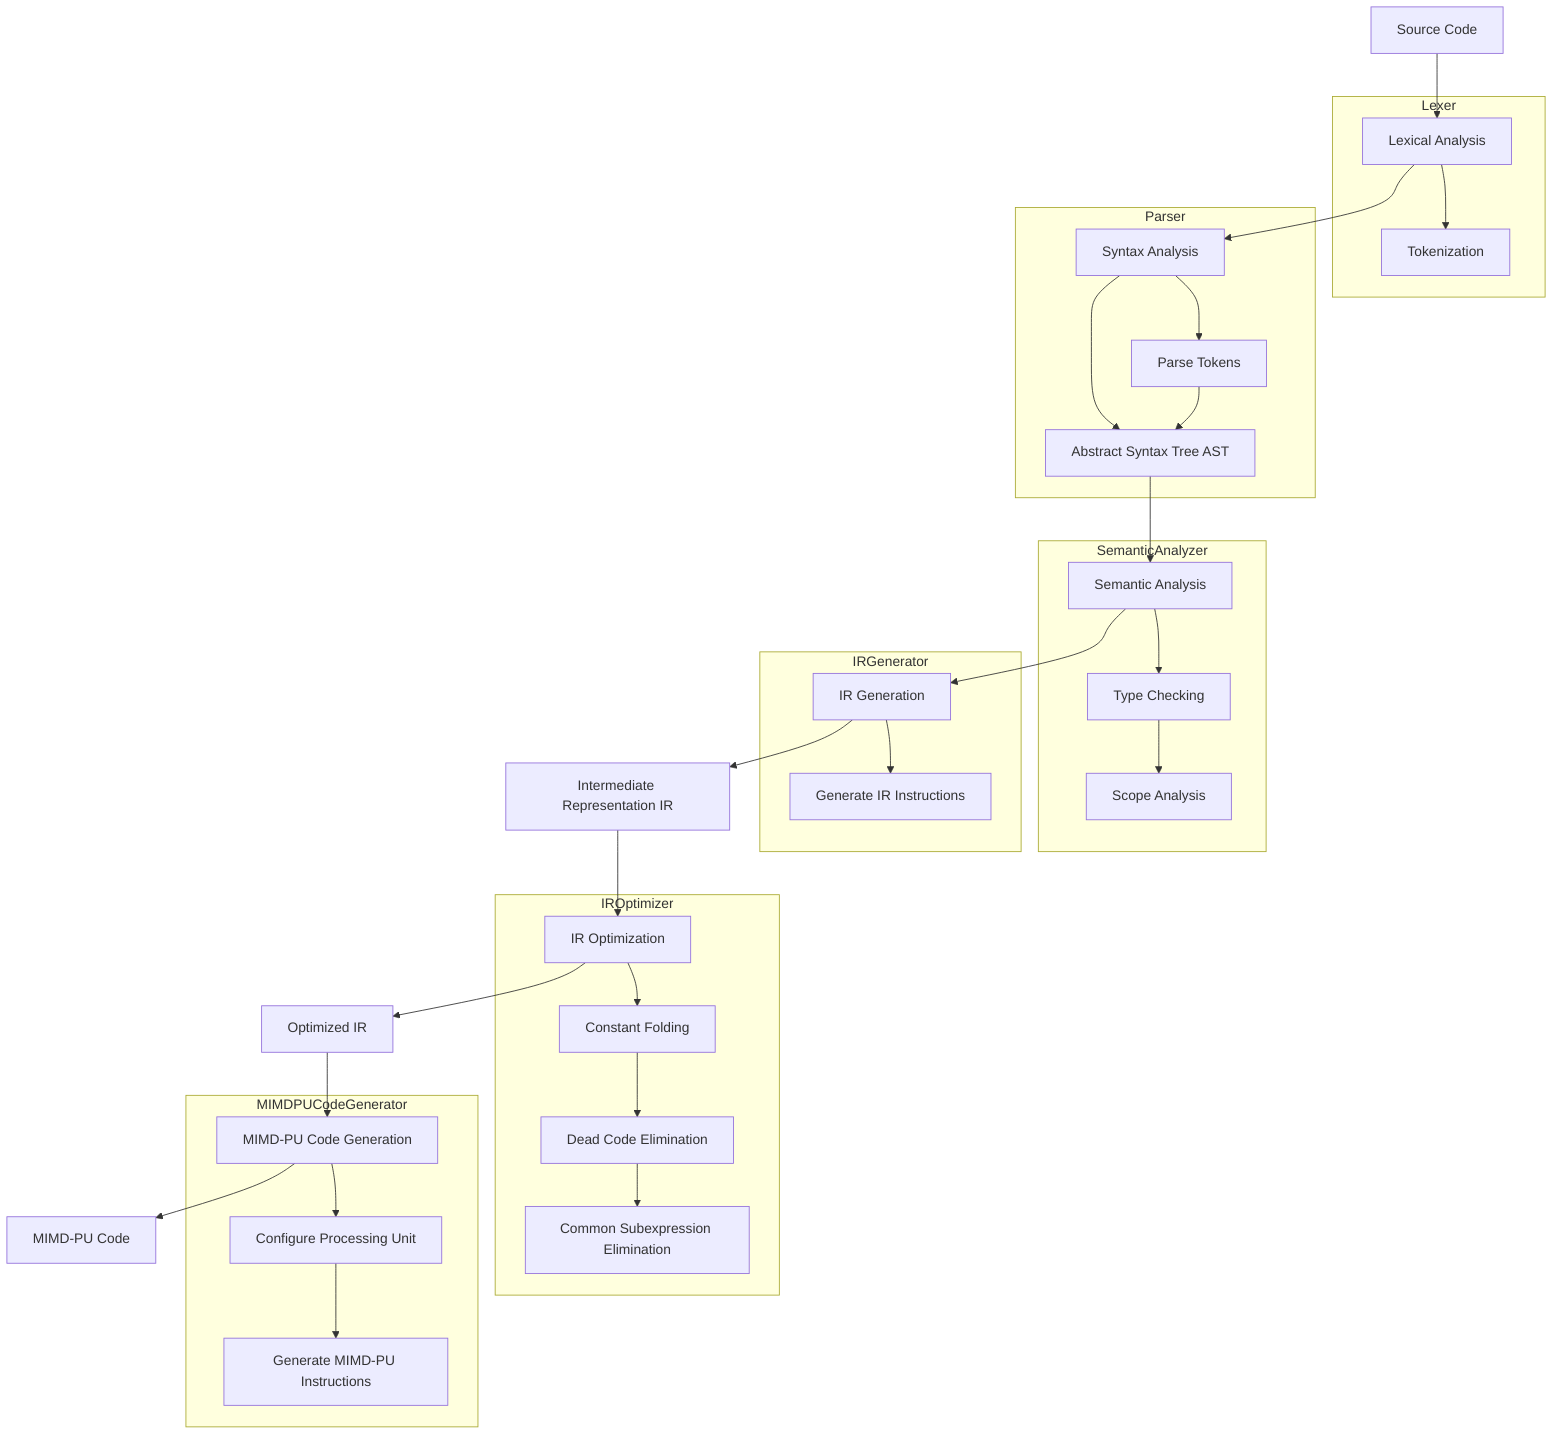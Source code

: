 graph TD
    A[Source Code] --> B[Lexical Analysis]
    B --> C[Syntax Analysis]
    C --> D[Abstract Syntax Tree AST]
    D --> E[Semantic Analysis]
    E --> F[IR Generation]
    F --> G[Intermediate Representation IR]
    G --> H[IR Optimization]
    H --> I[Optimized IR]
    I --> J[MIMD-PU Code Generation]
    J --> K[MIMD-PU Code]

    subgraph Lexer
    B --> B1[Tokenization]
    end

    subgraph Parser
    C --> C1[Parse Tokens]
    C1 --> D
    end

    subgraph SemanticAnalyzer
    E --> E1[Type Checking]
    E1 --> E2[Scope Analysis]
    end

    subgraph IRGenerator
    F --> F1[Generate IR Instructions]
    end

    subgraph IROptimizer
    H --> H1[Constant Folding]
    H1 --> H2[Dead Code Elimination]
    H2 --> H3[Common Subexpression Elimination]
    end

    subgraph MIMDPUCodeGenerator
    J --> J1[Configure Processing Unit]
    J1 --> J2[Generate MIMD-PU Instructions]
    end